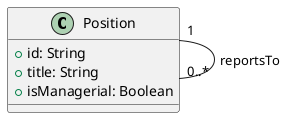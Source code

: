 @startuml

class Position {
    +id: String
    +title: String
    +isManagerial: Boolean
}

Position "1" -- "0..*" Position : reportsTo

@enduml
